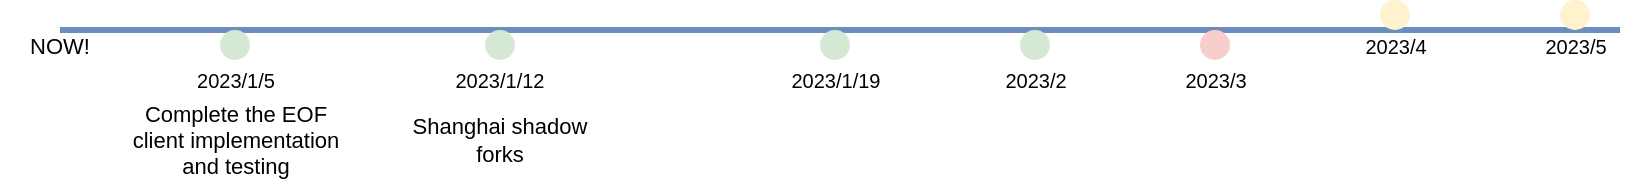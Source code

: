 <mxfile version="20.7.4" type="github">
  <diagram id="aM58DmTbeHT4zwiKfn0c" name="Page-1">
    <mxGraphModel dx="1278" dy="275" grid="1" gridSize="10" guides="1" tooltips="1" connect="1" arrows="1" fold="1" page="1" pageScale="1" pageWidth="850" pageHeight="1100" math="0" shadow="0">
      <root>
        <mxCell id="0" />
        <mxCell id="1" parent="0" />
        <mxCell id="ie1rnZPizhehG04Gj-0B-1" value="" style="endArrow=none;html=1;rounded=0;strokeWidth=3;fillColor=#dae8fc;strokeColor=#6c8ebf;" edge="1" parent="1">
          <mxGeometry width="50" height="50" relative="1" as="geometry">
            <mxPoint x="-30" y="380" as="sourcePoint" />
            <mxPoint x="750" y="380" as="targetPoint" />
          </mxGeometry>
        </mxCell>
        <mxCell id="ie1rnZPizhehG04Gj-0B-2" value="" style="ellipse;whiteSpace=wrap;html=1;aspect=fixed;fillColor=#d5e8d4;strokeColor=none;" vertex="1" parent="1">
          <mxGeometry x="50" y="380" width="15" height="15" as="geometry" />
        </mxCell>
        <mxCell id="ie1rnZPizhehG04Gj-0B-10" value="" style="ellipse;whiteSpace=wrap;html=1;aspect=fixed;fillColor=#d5e8d4;strokeColor=none;" vertex="1" parent="1">
          <mxGeometry x="182.5" y="380" width="15" height="15" as="geometry" />
        </mxCell>
        <mxCell id="ie1rnZPizhehG04Gj-0B-11" value="" style="ellipse;whiteSpace=wrap;html=1;aspect=fixed;fillColor=#d5e8d4;strokeColor=none;" vertex="1" parent="1">
          <mxGeometry x="350" y="380" width="15" height="15" as="geometry" />
        </mxCell>
        <mxCell id="ie1rnZPizhehG04Gj-0B-12" value="" style="ellipse;whiteSpace=wrap;html=1;aspect=fixed;fillColor=#d5e8d4;strokeColor=none;" vertex="1" parent="1">
          <mxGeometry x="450" y="380" width="15" height="15" as="geometry" />
        </mxCell>
        <mxCell id="ie1rnZPizhehG04Gj-0B-13" value="" style="ellipse;whiteSpace=wrap;html=1;aspect=fixed;fillColor=#f8cecc;strokeColor=none;" vertex="1" parent="1">
          <mxGeometry x="540" y="380" width="15" height="15" as="geometry" />
        </mxCell>
        <mxCell id="ie1rnZPizhehG04Gj-0B-14" value="" style="ellipse;whiteSpace=wrap;html=1;aspect=fixed;fillColor=#fff2cc;strokeColor=none;" vertex="1" parent="1">
          <mxGeometry x="630" y="365" width="15" height="15" as="geometry" />
        </mxCell>
        <mxCell id="ie1rnZPizhehG04Gj-0B-15" value="" style="ellipse;whiteSpace=wrap;html=1;aspect=fixed;fillColor=#fff2cc;strokeColor=none;" vertex="1" parent="1">
          <mxGeometry x="720" y="365" width="15" height="15" as="geometry" />
        </mxCell>
        <mxCell id="ie1rnZPizhehG04Gj-0B-16" value="&lt;font style=&quot;font-size: 10px;&quot;&gt;2023/1/5&lt;/font&gt;" style="text;html=1;strokeColor=none;fillColor=none;align=center;verticalAlign=middle;whiteSpace=wrap;rounded=0;" vertex="1" parent="1">
          <mxGeometry x="27.5" y="390" width="60" height="30" as="geometry" />
        </mxCell>
        <mxCell id="ie1rnZPizhehG04Gj-0B-17" value="&lt;font style=&quot;font-size: 10px;&quot;&gt;2023/1/12&lt;br&gt;&lt;/font&gt;" style="text;html=1;strokeColor=none;fillColor=none;align=center;verticalAlign=middle;whiteSpace=wrap;rounded=0;" vertex="1" parent="1">
          <mxGeometry x="160" y="390" width="60" height="30" as="geometry" />
        </mxCell>
        <mxCell id="ie1rnZPizhehG04Gj-0B-18" value="&lt;font style=&quot;font-size: 10px;&quot;&gt;2023/1/19&lt;br&gt;&lt;/font&gt;" style="text;html=1;strokeColor=none;fillColor=none;align=center;verticalAlign=middle;whiteSpace=wrap;rounded=0;" vertex="1" parent="1">
          <mxGeometry x="327.5" y="390" width="60" height="30" as="geometry" />
        </mxCell>
        <mxCell id="ie1rnZPizhehG04Gj-0B-19" value="&lt;font style=&quot;font-size: 10px;&quot;&gt;2023/2&lt;br&gt;&lt;/font&gt;" style="text;html=1;strokeColor=none;fillColor=none;align=center;verticalAlign=middle;whiteSpace=wrap;rounded=0;" vertex="1" parent="1">
          <mxGeometry x="427.5" y="390" width="60" height="30" as="geometry" />
        </mxCell>
        <mxCell id="ie1rnZPizhehG04Gj-0B-20" value="&lt;font style=&quot;font-size: 10px;&quot;&gt;2023/3&lt;br&gt;&lt;/font&gt;" style="text;html=1;strokeColor=none;fillColor=none;align=center;verticalAlign=middle;whiteSpace=wrap;rounded=0;" vertex="1" parent="1">
          <mxGeometry x="517.5" y="390" width="60" height="30" as="geometry" />
        </mxCell>
        <mxCell id="ie1rnZPizhehG04Gj-0B-21" value="&lt;font style=&quot;font-size: 10px;&quot;&gt;2023/4&lt;br&gt;&lt;/font&gt;" style="text;html=1;strokeColor=none;fillColor=none;align=center;verticalAlign=middle;whiteSpace=wrap;rounded=0;" vertex="1" parent="1">
          <mxGeometry x="607.5" y="372.5" width="60" height="30" as="geometry" />
        </mxCell>
        <mxCell id="ie1rnZPizhehG04Gj-0B-22" value="&lt;font style=&quot;font-size: 10px;&quot;&gt;2023/5&lt;br&gt;&lt;/font&gt;" style="text;html=1;strokeColor=none;fillColor=none;align=center;verticalAlign=middle;whiteSpace=wrap;rounded=0;" vertex="1" parent="1">
          <mxGeometry x="697.5" y="372.5" width="60" height="30" as="geometry" />
        </mxCell>
        <mxCell id="ie1rnZPizhehG04Gj-0B-24" value="&lt;font style=&quot;font-size: 11px;&quot;&gt;Complete the EOF client implementation and testing&lt;/font&gt;" style="text;html=1;strokeColor=none;fillColor=none;align=center;verticalAlign=middle;whiteSpace=wrap;rounded=0;fontSize=10;" vertex="1" parent="1">
          <mxGeometry x="2.5" y="420" width="110" height="30" as="geometry" />
        </mxCell>
        <mxCell id="ie1rnZPizhehG04Gj-0B-25" value="NOW!" style="text;html=1;strokeColor=none;fillColor=none;align=center;verticalAlign=middle;whiteSpace=wrap;rounded=0;fontSize=11;" vertex="1" parent="1">
          <mxGeometry x="-60" y="372.5" width="60" height="30" as="geometry" />
        </mxCell>
        <mxCell id="ie1rnZPizhehG04Gj-0B-27" value="&lt;font style=&quot;font-size: 11px;&quot;&gt;Shanghai shadow forks&lt;/font&gt;" style="text;html=1;strokeColor=none;fillColor=none;align=center;verticalAlign=middle;whiteSpace=wrap;rounded=0;fontSize=10;" vertex="1" parent="1">
          <mxGeometry x="135" y="420" width="110" height="30" as="geometry" />
        </mxCell>
      </root>
    </mxGraphModel>
  </diagram>
</mxfile>
